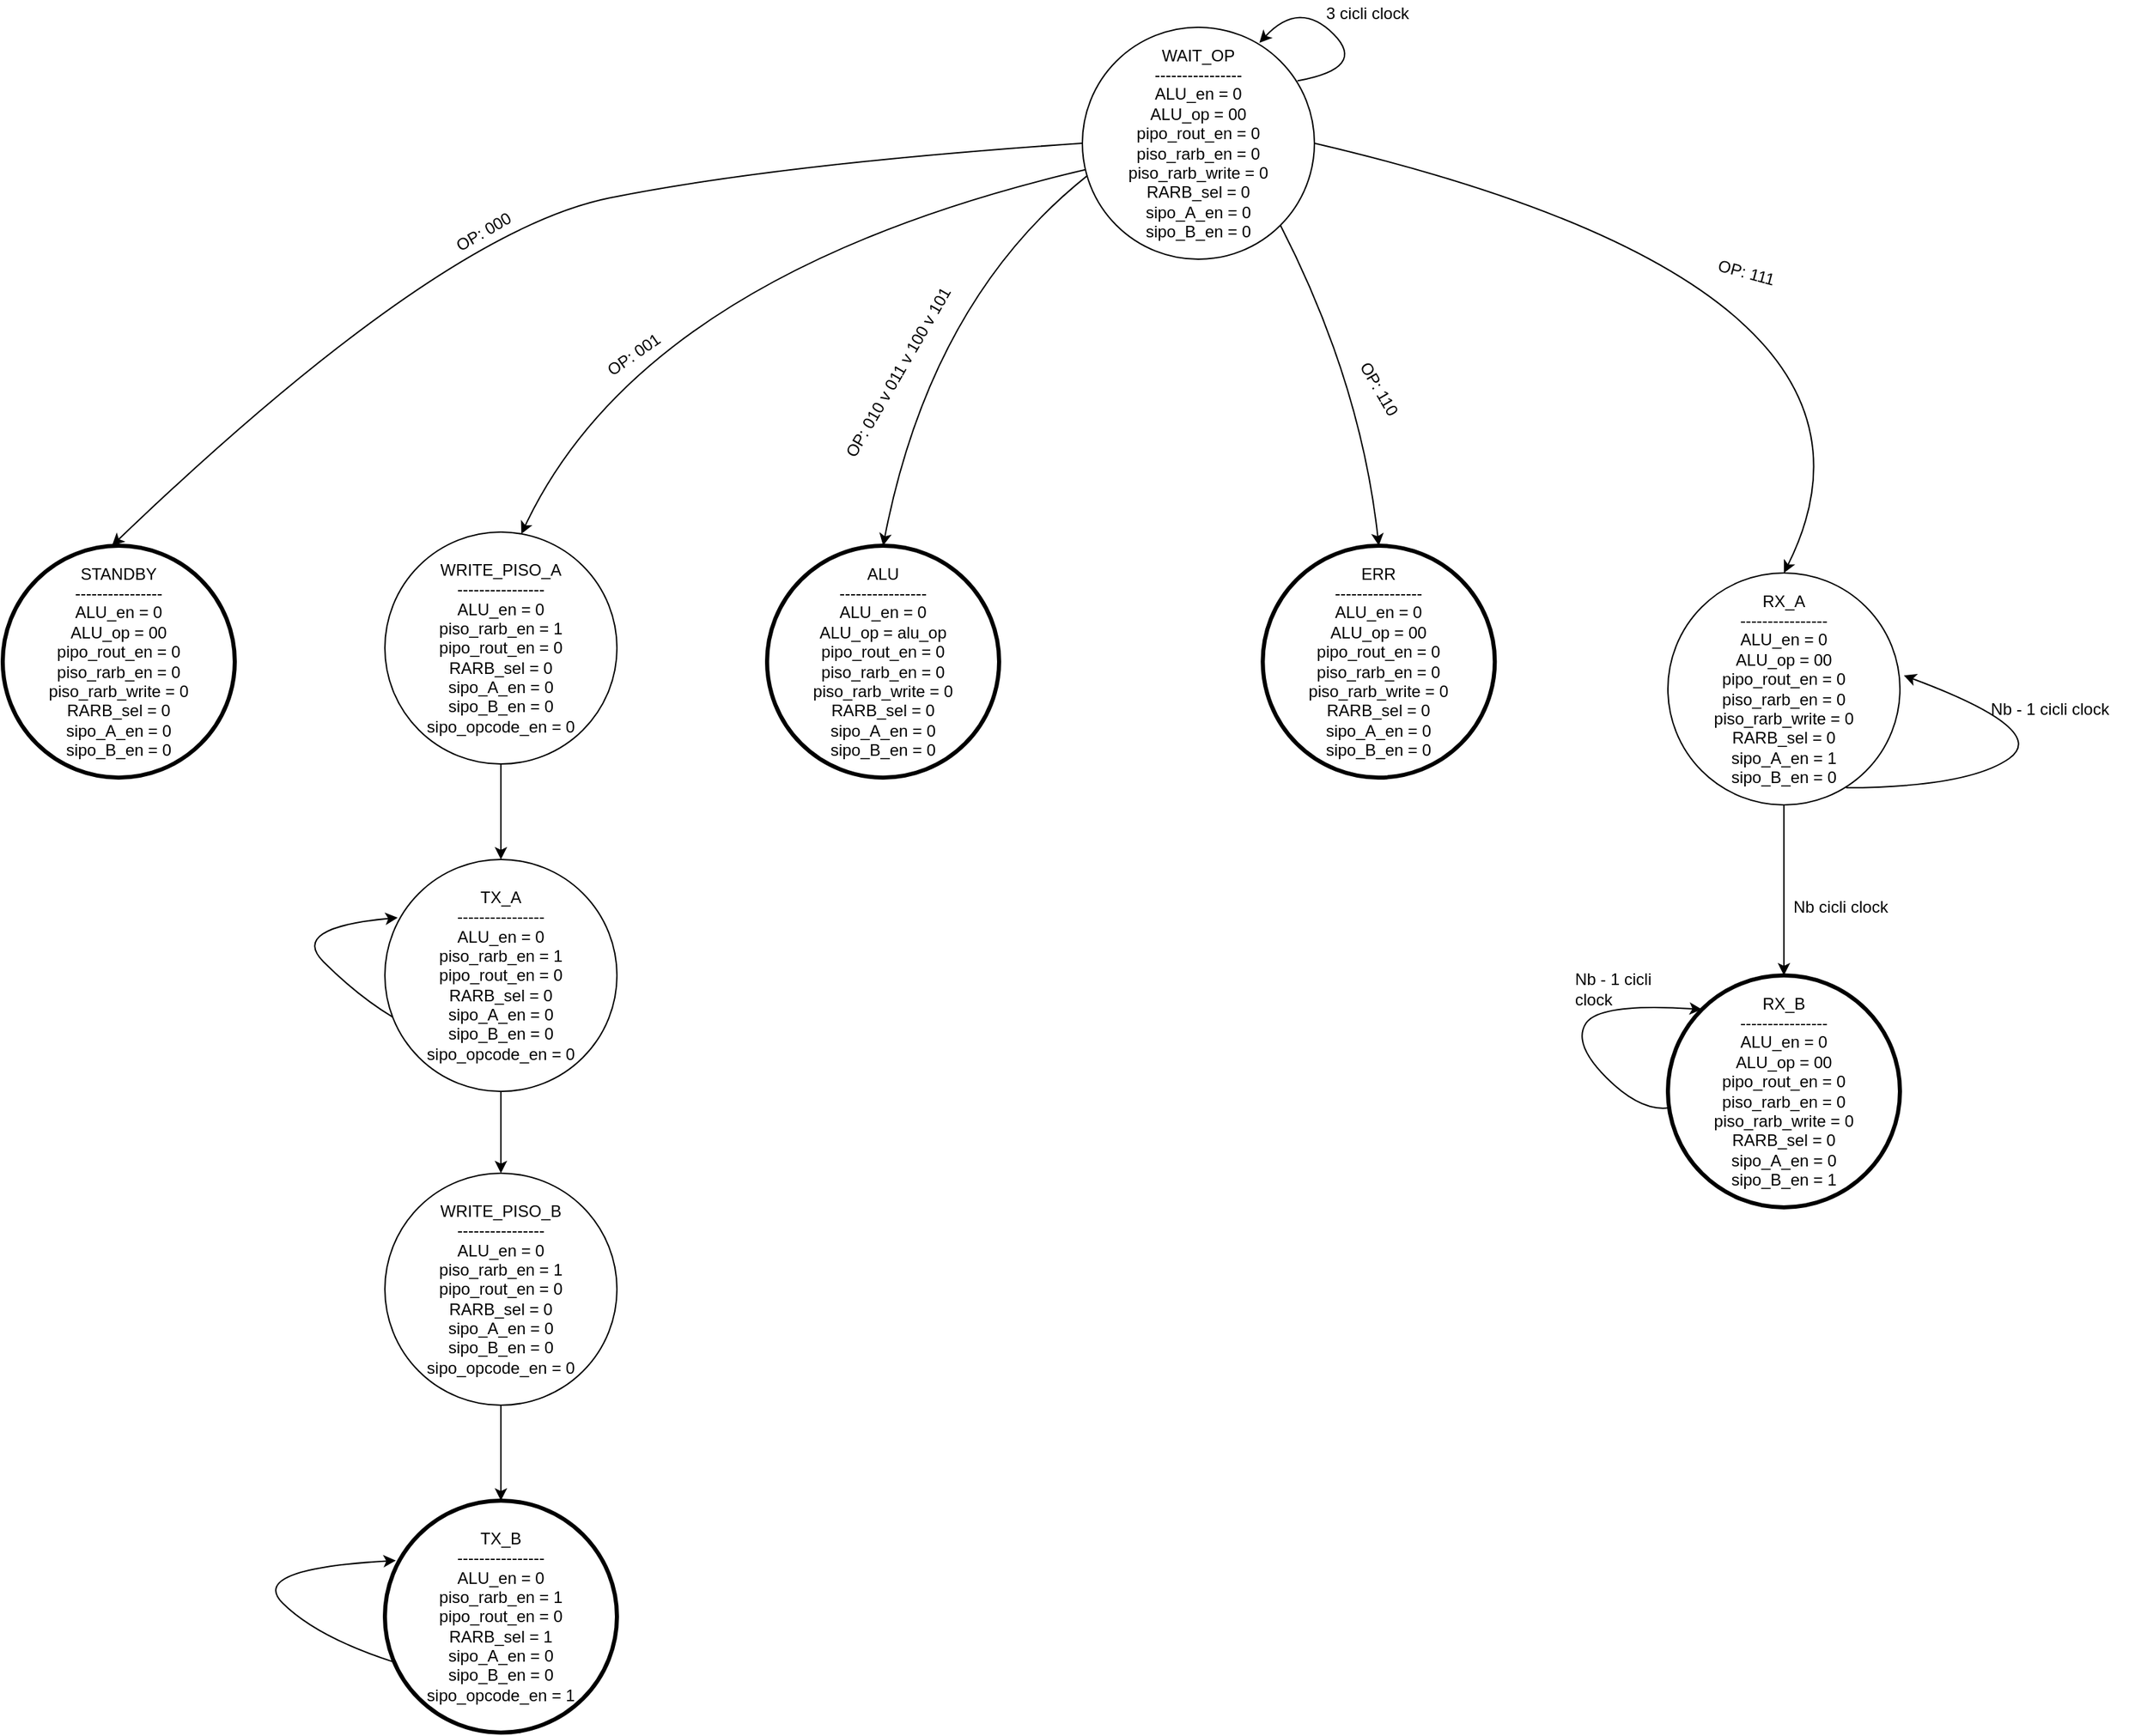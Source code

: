 <mxfile version="14.9.3" type="device"><diagram id="Lutcaj0Mjb5E0mdE7-q4" name="Page-1"><mxGraphModel dx="2844" dy="1538" grid="1" gridSize="10" guides="1" tooltips="1" connect="1" arrows="1" fold="1" page="1" pageScale="1" pageWidth="827" pageHeight="1169" math="0" shadow="0"><root><mxCell id="0"/><mxCell id="1" parent="0"/><mxCell id="gG2Xrx5g2Rp0g9whOME6-2" value="WAIT_OP&lt;br&gt;----------------&lt;br&gt;ALU_en = 0&lt;br&gt;ALU_op = 00&lt;br&gt;pipo_rout_en = 0&lt;br&gt;piso_rarb_en = 0&lt;br&gt;piso_rarb_write = 0&lt;br&gt;RARB_sel = 0&lt;br&gt;sipo_A_en = 0&lt;br&gt;sipo_B_en = 0" style="ellipse;whiteSpace=wrap;html=1;aspect=fixed;" parent="1" vertex="1"><mxGeometry x="831" y="200" width="170" height="170" as="geometry"/></mxCell><mxCell id="gG2Xrx5g2Rp0g9whOME6-16" value="STANDBY&lt;br&gt;----------------&lt;br&gt;ALU_en = 0&lt;br&gt;ALU_op = 00&lt;br&gt;pipo_rout_en = 0&lt;br&gt;piso_rarb_en = 0&lt;br&gt;piso_rarb_write = 0&lt;br&gt;RARB_sel = 0&lt;br&gt;sipo_A_en = 0&lt;br&gt;sipo_B_en = 0" style="ellipse;whiteSpace=wrap;html=1;aspect=fixed;strokeWidth=3;" parent="1" vertex="1"><mxGeometry x="40" y="580" width="170" height="170" as="geometry"/></mxCell><mxCell id="gG2Xrx5g2Rp0g9whOME6-17" value="WRITE_PISO_B&lt;br&gt;----------------&lt;br&gt;ALU_en = 0&lt;br&gt;piso_rarb_en = 1&lt;br&gt;pipo_rout_en = 0&lt;br&gt;RARB_sel = 0&lt;br&gt;sipo_A_en = 0&lt;br&gt;sipo_B_en = 0&lt;br&gt;sipo_opcode_en = 0" style="ellipse;whiteSpace=wrap;html=1;aspect=fixed;" parent="1" vertex="1"><mxGeometry x="320" y="1040" width="170" height="170" as="geometry"/></mxCell><mxCell id="gG2Xrx5g2Rp0g9whOME6-18" value="ALU&lt;br&gt;----------------&lt;br&gt;ALU_en = 0&lt;br&gt;ALU_op = alu_op&lt;br&gt;pipo_rout_en = 0&lt;br&gt;piso_rarb_en = 0&lt;br&gt;piso_rarb_write = 0&lt;br&gt;RARB_sel = 0&lt;br&gt;sipo_A_en = 0&lt;br&gt;sipo_B_en = 0" style="ellipse;whiteSpace=wrap;html=1;aspect=fixed;strokeWidth=3;" parent="1" vertex="1"><mxGeometry x="600" y="580" width="170" height="170" as="geometry"/></mxCell><mxCell id="gG2Xrx5g2Rp0g9whOME6-23" value="ERR&lt;br&gt;----------------&lt;br&gt;ALU_en = 0&lt;br&gt;ALU_op = 00&lt;br&gt;pipo_rout_en = 0&lt;br&gt;piso_rarb_en = 0&lt;br&gt;piso_rarb_write = 0&lt;br&gt;RARB_sel = 0&lt;br&gt;sipo_A_en = 0&lt;br&gt;sipo_B_en = 0" style="ellipse;whiteSpace=wrap;html=1;aspect=fixed;strokeWidth=3;" parent="1" vertex="1"><mxGeometry x="963.17" y="580" width="170" height="170" as="geometry"/></mxCell><mxCell id="gG2Xrx5g2Rp0g9whOME6-24" value="RX_A&lt;br&gt;----------------&lt;br&gt;ALU_en = 0&lt;br&gt;ALU_op = 00&lt;br&gt;pipo_rout_en = 0&lt;br&gt;piso_rarb_en = 0&lt;br&gt;piso_rarb_write = 0&lt;br&gt;RARB_sel = 0&lt;br&gt;sipo_A_en = 1&lt;br&gt;sipo_B_en = 0" style="ellipse;whiteSpace=wrap;html=1;aspect=fixed;" parent="1" vertex="1"><mxGeometry x="1260" y="600" width="170" height="170" as="geometry"/></mxCell><mxCell id="gG2Xrx5g2Rp0g9whOME6-28" value="" style="endArrow=classic;html=1;exitX=0;exitY=0.5;exitDx=0;exitDy=0;entryX=0.471;entryY=0;entryDx=0;entryDy=0;entryPerimeter=0;curved=1;" parent="1" source="gG2Xrx5g2Rp0g9whOME6-2" target="gG2Xrx5g2Rp0g9whOME6-16" edge="1"><mxGeometry width="50" height="50" relative="1" as="geometry"><mxPoint x="1010" y="300" as="sourcePoint"/><mxPoint x="1130" y="580" as="targetPoint"/><Array as="points"><mxPoint x="610" y="300"/><mxPoint x="360" y="350"/></Array></mxGeometry></mxCell><mxCell id="gG2Xrx5g2Rp0g9whOME6-29" value="" style="endArrow=classic;html=1;curved=1;entryX=0.588;entryY=0.008;entryDx=0;entryDy=0;entryPerimeter=0;" parent="1" source="gG2Xrx5g2Rp0g9whOME6-2" target="teM1EIlKXYVsdDrQvsKv-3" edge="1"><mxGeometry width="50" height="50" relative="1" as="geometry"><mxPoint x="490" y="470" as="sourcePoint"/><mxPoint x="440" y="560" as="targetPoint"/><Array as="points"><mxPoint x="510" y="380"/></Array></mxGeometry></mxCell><mxCell id="gG2Xrx5g2Rp0g9whOME6-30" value="" style="endArrow=classic;html=1;curved=1;exitX=0.021;exitY=0.64;exitDx=0;exitDy=0;exitPerimeter=0;entryX=0.5;entryY=0;entryDx=0;entryDy=0;" parent="1" source="gG2Xrx5g2Rp0g9whOME6-2" target="gG2Xrx5g2Rp0g9whOME6-18" edge="1"><mxGeometry width="50" height="50" relative="1" as="geometry"><mxPoint x="760" y="580" as="sourcePoint"/><mxPoint x="810" y="530" as="targetPoint"/><Array as="points"><mxPoint x="720" y="400"/></Array></mxGeometry></mxCell><mxCell id="gG2Xrx5g2Rp0g9whOME6-38" value="" style="endArrow=classic;html=1;exitX=1;exitY=0.5;exitDx=0;exitDy=0;entryX=0.5;entryY=0;entryDx=0;entryDy=0;curved=1;" parent="1" source="gG2Xrx5g2Rp0g9whOME6-2" target="gG2Xrx5g2Rp0g9whOME6-24" edge="1"><mxGeometry width="50" height="50" relative="1" as="geometry"><mxPoint x="1470" y="390" as="sourcePoint"/><mxPoint x="1520" y="340" as="targetPoint"/><Array as="points"><mxPoint x="1450" y="390"/></Array></mxGeometry></mxCell><mxCell id="gG2Xrx5g2Rp0g9whOME6-39" value="OP: 000" style="text;html=1;strokeColor=none;fillColor=none;align=center;verticalAlign=middle;whiteSpace=wrap;rounded=0;rotation=-30;" parent="1" vertex="1"><mxGeometry x="360" y="340" width="65" height="20" as="geometry"/></mxCell><mxCell id="gG2Xrx5g2Rp0g9whOME6-40" value="OP: 001" style="text;html=1;strokeColor=none;fillColor=none;align=center;verticalAlign=middle;whiteSpace=wrap;rounded=0;rotation=-35;" parent="1" vertex="1"><mxGeometry x="470" y="430" width="65" height="20" as="geometry"/></mxCell><mxCell id="gG2Xrx5g2Rp0g9whOME6-41" value="OP: 010 v 011 v 100 v 101" style="text;html=1;strokeColor=none;fillColor=none;align=center;verticalAlign=middle;whiteSpace=wrap;rounded=0;rotation=-60;" parent="1" vertex="1"><mxGeometry x="600" y="430" width="192.2" height="45.3" as="geometry"/></mxCell><mxCell id="gG2Xrx5g2Rp0g9whOME6-45" value="OP: 110" style="text;html=1;strokeColor=none;fillColor=none;align=center;verticalAlign=middle;whiteSpace=wrap;rounded=0;rotation=60;" parent="1" vertex="1"><mxGeometry x="1015.67" y="450" width="65" height="30" as="geometry"/></mxCell><mxCell id="gG2Xrx5g2Rp0g9whOME6-46" value="OP: 111" style="text;html=1;strokeColor=none;fillColor=none;align=center;verticalAlign=middle;whiteSpace=wrap;rounded=0;rotation=15;" parent="1" vertex="1"><mxGeometry x="1285" y="370" width="65" height="20" as="geometry"/></mxCell><mxCell id="gG2Xrx5g2Rp0g9whOME6-47" value="3 cicli clock" style="text;html=1;strokeColor=none;fillColor=none;align=center;verticalAlign=middle;whiteSpace=wrap;rounded=0;" parent="1" vertex="1"><mxGeometry x="1000" y="180" width="80" height="20" as="geometry"/></mxCell><mxCell id="gG2Xrx5g2Rp0g9whOME6-48" value="RX_B&lt;br&gt;----------------&lt;br&gt;ALU_en = 0&lt;br&gt;ALU_op = 00&lt;br&gt;pipo_rout_en = 0&lt;br&gt;piso_rarb_en = 0&lt;br&gt;piso_rarb_write = 0&lt;br&gt;RARB_sel = 0&lt;br&gt;sipo_A_en = 0&lt;br&gt;sipo_B_en = 1" style="ellipse;whiteSpace=wrap;html=1;aspect=fixed;strokeWidth=3;" parent="1" vertex="1"><mxGeometry x="1260" y="895" width="170" height="170" as="geometry"/></mxCell><mxCell id="gG2Xrx5g2Rp0g9whOME6-49" value="TX_B&lt;br&gt;----------------&lt;br&gt;ALU_en = 0&lt;br&gt;piso_rarb_en = 1&lt;br&gt;pipo_rout_en = 0&lt;br&gt;RARB_sel = 1&lt;br&gt;sipo_A_en = 0&lt;br&gt;sipo_B_en = 0&lt;br&gt;sipo_opcode_en = 1" style="ellipse;whiteSpace=wrap;html=1;aspect=fixed;strokeWidth=3;" parent="1" vertex="1"><mxGeometry x="320" y="1280" width="170" height="170" as="geometry"/></mxCell><mxCell id="gG2Xrx5g2Rp0g9whOME6-54" value="" style="endArrow=classic;html=1;exitX=0.5;exitY=1;exitDx=0;exitDy=0;" parent="1" source="gG2Xrx5g2Rp0g9whOME6-24" target="gG2Xrx5g2Rp0g9whOME6-48" edge="1"><mxGeometry width="50" height="50" relative="1" as="geometry"><mxPoint x="1030" y="775" as="sourcePoint"/><mxPoint x="1080" y="725" as="targetPoint"/></mxGeometry></mxCell><mxCell id="gG2Xrx5g2Rp0g9whOME6-56" value="" style="curved=1;endArrow=classic;html=1;entryX=0;entryY=0;entryDx=0;entryDy=0;" parent="1" source="gG2Xrx5g2Rp0g9whOME6-48" target="gG2Xrx5g2Rp0g9whOME6-48" edge="1"><mxGeometry width="50" height="50" relative="1" as="geometry"><mxPoint x="1190" y="995" as="sourcePoint"/><mxPoint x="1240" y="945" as="targetPoint"/><Array as="points"><mxPoint x="1240" y="995"/><mxPoint x="1190" y="945"/><mxPoint x="1210" y="915"/></Array></mxGeometry></mxCell><mxCell id="gG2Xrx5g2Rp0g9whOME6-57" value="" style="curved=1;endArrow=classic;html=1;exitX=0.768;exitY=0.926;exitDx=0;exitDy=0;exitPerimeter=0;entryX=1.017;entryY=0.442;entryDx=0;entryDy=0;entryPerimeter=0;" parent="1" source="gG2Xrx5g2Rp0g9whOME6-24" target="gG2Xrx5g2Rp0g9whOME6-24" edge="1"><mxGeometry width="50" height="50" relative="1" as="geometry"><mxPoint x="1540" y="765" as="sourcePoint"/><mxPoint x="1590" y="715" as="targetPoint"/><Array as="points"><mxPoint x="1480" y="757"/><mxPoint x="1540" y="715"/></Array></mxGeometry></mxCell><mxCell id="gG2Xrx5g2Rp0g9whOME6-60" value="Nb - 1 cicli clock" style="text;html=1;strokeColor=none;fillColor=none;align=center;verticalAlign=middle;whiteSpace=wrap;rounded=0;" parent="1" vertex="1"><mxGeometry x="1470" y="690" width="140" height="20" as="geometry"/></mxCell><mxCell id="gG2Xrx5g2Rp0g9whOME6-61" value="Nb cicli clock" style="text;html=1;strokeColor=none;fillColor=none;align=left;verticalAlign=middle;whiteSpace=wrap;rounded=0;" parent="1" vertex="1"><mxGeometry x="1350" y="835" width="140" height="20" as="geometry"/></mxCell><mxCell id="gG2Xrx5g2Rp0g9whOME6-62" value="Nb - 1 cicli clock" style="text;html=1;strokeColor=none;fillColor=none;align=left;verticalAlign=middle;whiteSpace=wrap;rounded=0;" parent="1" vertex="1"><mxGeometry x="1190" y="895" width="80" height="20" as="geometry"/></mxCell><mxCell id="gG2Xrx5g2Rp0g9whOME6-70" value="" style="endArrow=classic;html=1;exitX=1;exitY=1;exitDx=0;exitDy=0;entryX=0.5;entryY=0;entryDx=0;entryDy=0;curved=1;" parent="1" source="gG2Xrx5g2Rp0g9whOME6-2" target="gG2Xrx5g2Rp0g9whOME6-23" edge="1"><mxGeometry width="50" height="50" relative="1" as="geometry"><mxPoint x="340" y="570" as="sourcePoint"/><mxPoint x="390" y="520" as="targetPoint"/><Array as="points"><mxPoint x="1035" y="460"/></Array></mxGeometry></mxCell><mxCell id="gG2Xrx5g2Rp0g9whOME6-71" value="" style="curved=1;endArrow=classic;html=1;exitX=0.927;exitY=0.231;exitDx=0;exitDy=0;exitPerimeter=0;entryX=0.763;entryY=0.067;entryDx=0;entryDy=0;entryPerimeter=0;" parent="1" source="gG2Xrx5g2Rp0g9whOME6-2" target="gG2Xrx5g2Rp0g9whOME6-2" edge="1"><mxGeometry width="50" height="50" relative="1" as="geometry"><mxPoint x="990" y="230" as="sourcePoint"/><mxPoint x="1040" y="180" as="targetPoint"/><Array as="points"><mxPoint x="1040" y="230"/><mxPoint x="990" y="180"/></Array></mxGeometry></mxCell><mxCell id="teM1EIlKXYVsdDrQvsKv-3" value="WRITE_PISO_A&lt;br&gt;----------------&lt;br&gt;ALU_en = 0&lt;br&gt;piso_rarb_en = 1&lt;br&gt;pipo_rout_en = 0&lt;br&gt;RARB_sel = 0&lt;br&gt;sipo_A_en = 0&lt;br&gt;sipo_B_en = 0&lt;br&gt;sipo_opcode_en = 0" style="ellipse;whiteSpace=wrap;html=1;aspect=fixed;" vertex="1" parent="1"><mxGeometry x="320" y="570" width="170" height="170" as="geometry"/></mxCell><mxCell id="teM1EIlKXYVsdDrQvsKv-4" value="TX_A&lt;br&gt;----------------&lt;br&gt;ALU_en = 0&lt;br&gt;piso_rarb_en = 1&lt;br&gt;pipo_rout_en = 0&lt;br&gt;RARB_sel = 0&lt;br&gt;sipo_A_en = 0&lt;br&gt;sipo_B_en = 0&lt;br&gt;sipo_opcode_en = 0" style="ellipse;whiteSpace=wrap;html=1;aspect=fixed;" vertex="1" parent="1"><mxGeometry x="320" y="810" width="170" height="170" as="geometry"/></mxCell><mxCell id="teM1EIlKXYVsdDrQvsKv-6" value="" style="endArrow=classic;html=1;exitX=0.5;exitY=1;exitDx=0;exitDy=0;" edge="1" parent="1" source="teM1EIlKXYVsdDrQvsKv-3" target="teM1EIlKXYVsdDrQvsKv-4"><mxGeometry width="50" height="50" relative="1" as="geometry"><mxPoint x="460" y="1010" as="sourcePoint"/><mxPoint x="510" y="960" as="targetPoint"/></mxGeometry></mxCell><mxCell id="teM1EIlKXYVsdDrQvsKv-7" value="" style="endArrow=classic;html=1;exitX=0.5;exitY=1;exitDx=0;exitDy=0;entryX=0.5;entryY=0;entryDx=0;entryDy=0;" edge="1" parent="1" source="teM1EIlKXYVsdDrQvsKv-4" target="gG2Xrx5g2Rp0g9whOME6-17"><mxGeometry width="50" height="50" relative="1" as="geometry"><mxPoint x="460" y="1010" as="sourcePoint"/><mxPoint x="510" y="960" as="targetPoint"/></mxGeometry></mxCell><mxCell id="teM1EIlKXYVsdDrQvsKv-8" value="" style="endArrow=classic;html=1;exitX=0.5;exitY=1;exitDx=0;exitDy=0;entryX=0.5;entryY=0;entryDx=0;entryDy=0;" edge="1" parent="1" source="gG2Xrx5g2Rp0g9whOME6-17" target="gG2Xrx5g2Rp0g9whOME6-49"><mxGeometry width="50" height="50" relative="1" as="geometry"><mxPoint x="460" y="1190" as="sourcePoint"/><mxPoint x="510" y="1140" as="targetPoint"/></mxGeometry></mxCell><mxCell id="teM1EIlKXYVsdDrQvsKv-10" value="" style="curved=1;endArrow=classic;html=1;exitX=0.034;exitY=0.68;exitDx=0;exitDy=0;exitPerimeter=0;entryX=0.055;entryY=0.251;entryDx=0;entryDy=0;entryPerimeter=0;" edge="1" parent="1" source="teM1EIlKXYVsdDrQvsKv-4" target="teM1EIlKXYVsdDrQvsKv-4"><mxGeometry width="50" height="50" relative="1" as="geometry"><mxPoint x="250" y="910" as="sourcePoint"/><mxPoint x="300" y="860" as="targetPoint"/><Array as="points"><mxPoint x="300" y="910"/><mxPoint x="250" y="860"/></Array></mxGeometry></mxCell><mxCell id="teM1EIlKXYVsdDrQvsKv-11" value="" style="curved=1;endArrow=classic;html=1;exitX=0.039;exitY=0.696;exitDx=0;exitDy=0;exitPerimeter=0;entryX=0.047;entryY=0.258;entryDx=0;entryDy=0;entryPerimeter=0;" edge="1" parent="1" source="gG2Xrx5g2Rp0g9whOME6-49" target="gG2Xrx5g2Rp0g9whOME6-49"><mxGeometry width="50" height="50" relative="1" as="geometry"><mxPoint x="220" y="1380" as="sourcePoint"/><mxPoint x="270" y="1330" as="targetPoint"/><Array as="points"><mxPoint x="270" y="1380"/><mxPoint x="220" y="1330"/></Array></mxGeometry></mxCell></root></mxGraphModel></diagram></mxfile>